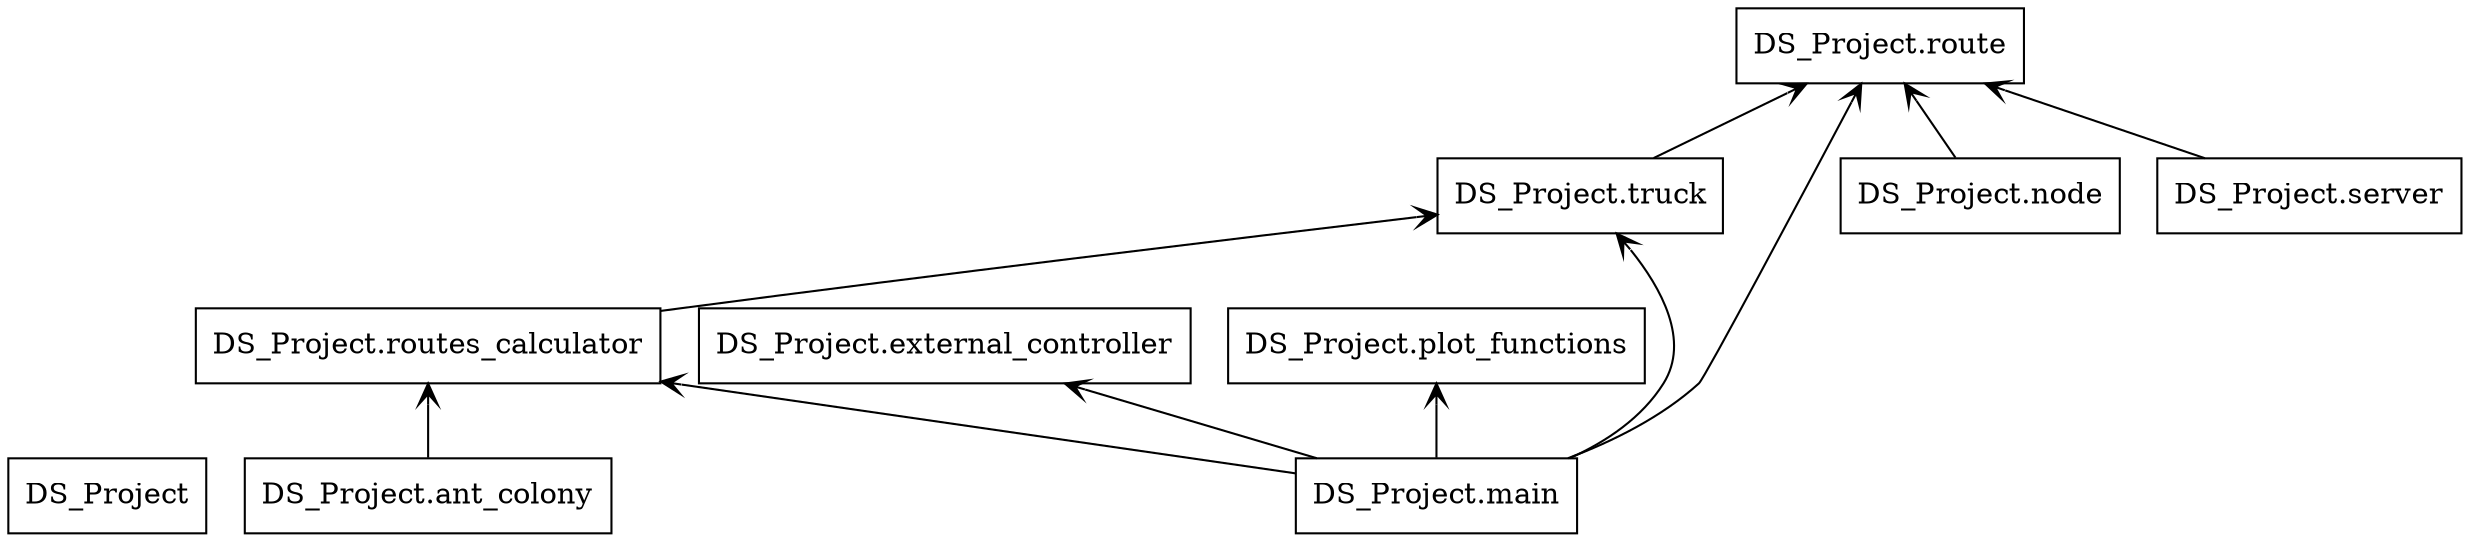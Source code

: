 digraph "packages" {
rankdir=BT
charset="utf-8"
"DS_Project" [color="black", label=<DS_Project>, shape="box", style="solid"];
"DS_Project.ant_colony" [color="black", label=<DS_Project.ant_colony>, shape="box", style="solid"];
"DS_Project.external_controller" [color="black", label=<DS_Project.external_controller>, shape="box", style="solid"];
"DS_Project.main" [color="black", label=<DS_Project.main>, shape="box", style="solid"];
"DS_Project.node" [color="black", label=<DS_Project.node>, shape="box", style="solid"];
"DS_Project.plot_functions" [color="black", label=<DS_Project.plot_functions>, shape="box", style="solid"];
"DS_Project.route" [color="black", label=<DS_Project.route>, shape="box", style="solid"];
"DS_Project.routes_calculator" [color="black", label=<DS_Project.routes_calculator>, shape="box", style="solid"];
"DS_Project.server" [color="black", label=<DS_Project.server>, shape="box", style="solid"];
"DS_Project.truck" [color="black", label=<DS_Project.truck>, shape="box", style="solid"];
"DS_Project.ant_colony" -> "DS_Project.routes_calculator" [arrowhead="open", arrowtail="none"];
"DS_Project.main" -> "DS_Project.external_controller" [arrowhead="open", arrowtail="none"];
"DS_Project.main" -> "DS_Project.plot_functions" [arrowhead="open", arrowtail="none"];
"DS_Project.main" -> "DS_Project.route" [arrowhead="open", arrowtail="none"];
"DS_Project.main" -> "DS_Project.routes_calculator" [arrowhead="open", arrowtail="none"];
"DS_Project.main" -> "DS_Project.truck" [arrowhead="open", arrowtail="none"];
"DS_Project.node" -> "DS_Project.route" [arrowhead="open", arrowtail="none"];
"DS_Project.routes_calculator" -> "DS_Project.truck" [arrowhead="open", arrowtail="none"];
"DS_Project.server" -> "DS_Project.route" [arrowhead="open", arrowtail="none"];
"DS_Project.truck" -> "DS_Project.route" [arrowhead="open", arrowtail="none"];
}
